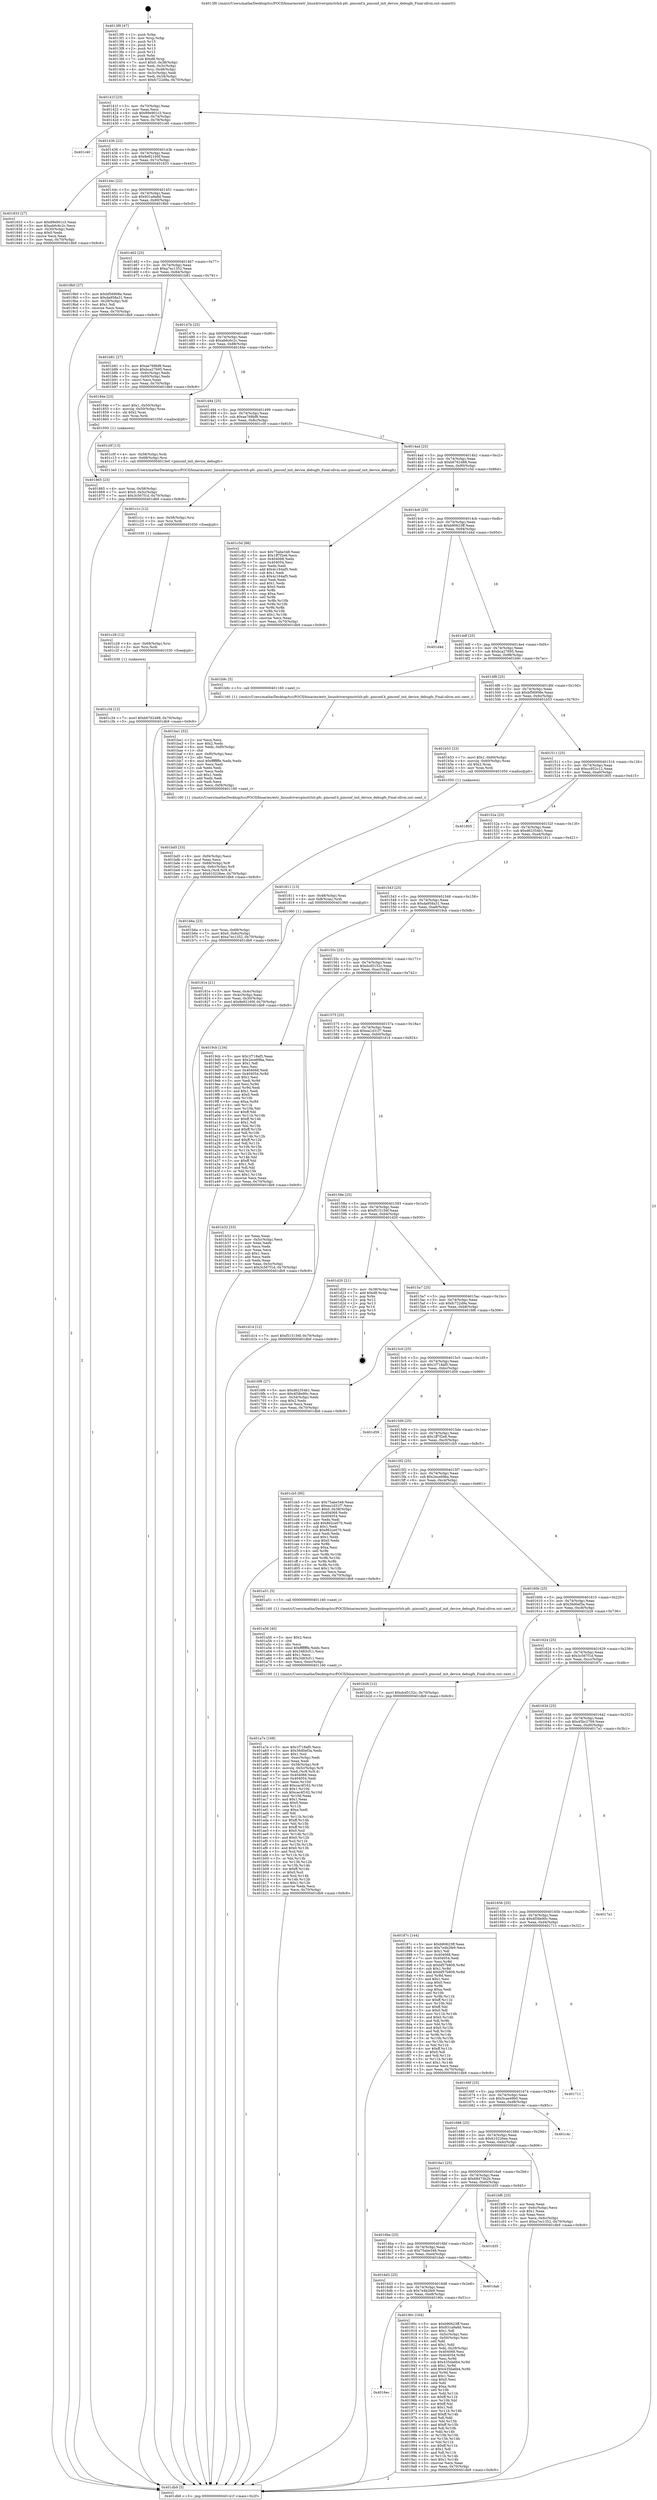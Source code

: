 digraph "0x4013f0" {
  label = "0x4013f0 (/mnt/c/Users/mathe/Desktop/tcc/POCII/binaries/extr_linuxdriverspinctrlsh-pfc..pinconf.h_pinconf_init_device_debugfs_Final-ollvm.out::main(0))"
  labelloc = "t"
  node[shape=record]

  Entry [label="",width=0.3,height=0.3,shape=circle,fillcolor=black,style=filled]
  "0x40141f" [label="{
     0x40141f [23]\l
     | [instrs]\l
     &nbsp;&nbsp;0x40141f \<+3\>: mov -0x70(%rbp),%eax\l
     &nbsp;&nbsp;0x401422 \<+2\>: mov %eax,%ecx\l
     &nbsp;&nbsp;0x401424 \<+6\>: sub $0x89e901c3,%ecx\l
     &nbsp;&nbsp;0x40142a \<+3\>: mov %eax,-0x74(%rbp)\l
     &nbsp;&nbsp;0x40142d \<+3\>: mov %ecx,-0x78(%rbp)\l
     &nbsp;&nbsp;0x401430 \<+6\>: je 0000000000401c40 \<main+0x850\>\l
  }"]
  "0x401c40" [label="{
     0x401c40\l
  }", style=dashed]
  "0x401436" [label="{
     0x401436 [22]\l
     | [instrs]\l
     &nbsp;&nbsp;0x401436 \<+5\>: jmp 000000000040143b \<main+0x4b\>\l
     &nbsp;&nbsp;0x40143b \<+3\>: mov -0x74(%rbp),%eax\l
     &nbsp;&nbsp;0x40143e \<+5\>: sub $0x8e92160f,%eax\l
     &nbsp;&nbsp;0x401443 \<+3\>: mov %eax,-0x7c(%rbp)\l
     &nbsp;&nbsp;0x401446 \<+6\>: je 0000000000401833 \<main+0x443\>\l
  }"]
  Exit [label="",width=0.3,height=0.3,shape=circle,fillcolor=black,style=filled,peripheries=2]
  "0x401833" [label="{
     0x401833 [27]\l
     | [instrs]\l
     &nbsp;&nbsp;0x401833 \<+5\>: mov $0x89e901c3,%eax\l
     &nbsp;&nbsp;0x401838 \<+5\>: mov $0xab6c6c2c,%ecx\l
     &nbsp;&nbsp;0x40183d \<+3\>: mov -0x30(%rbp),%edx\l
     &nbsp;&nbsp;0x401840 \<+3\>: cmp $0x0,%edx\l
     &nbsp;&nbsp;0x401843 \<+3\>: cmove %ecx,%eax\l
     &nbsp;&nbsp;0x401846 \<+3\>: mov %eax,-0x70(%rbp)\l
     &nbsp;&nbsp;0x401849 \<+5\>: jmp 0000000000401db9 \<main+0x9c9\>\l
  }"]
  "0x40144c" [label="{
     0x40144c [22]\l
     | [instrs]\l
     &nbsp;&nbsp;0x40144c \<+5\>: jmp 0000000000401451 \<main+0x61\>\l
     &nbsp;&nbsp;0x401451 \<+3\>: mov -0x74(%rbp),%eax\l
     &nbsp;&nbsp;0x401454 \<+5\>: sub $0x931a9a8d,%eax\l
     &nbsp;&nbsp;0x401459 \<+3\>: mov %eax,-0x80(%rbp)\l
     &nbsp;&nbsp;0x40145c \<+6\>: je 00000000004019b0 \<main+0x5c0\>\l
  }"]
  "0x401c34" [label="{
     0x401c34 [12]\l
     | [instrs]\l
     &nbsp;&nbsp;0x401c34 \<+7\>: movl $0xb6762488,-0x70(%rbp)\l
     &nbsp;&nbsp;0x401c3b \<+5\>: jmp 0000000000401db9 \<main+0x9c9\>\l
  }"]
  "0x4019b0" [label="{
     0x4019b0 [27]\l
     | [instrs]\l
     &nbsp;&nbsp;0x4019b0 \<+5\>: mov $0xbf56908e,%eax\l
     &nbsp;&nbsp;0x4019b5 \<+5\>: mov $0xda958a31,%ecx\l
     &nbsp;&nbsp;0x4019ba \<+3\>: mov -0x29(%rbp),%dl\l
     &nbsp;&nbsp;0x4019bd \<+3\>: test $0x1,%dl\l
     &nbsp;&nbsp;0x4019c0 \<+3\>: cmovne %ecx,%eax\l
     &nbsp;&nbsp;0x4019c3 \<+3\>: mov %eax,-0x70(%rbp)\l
     &nbsp;&nbsp;0x4019c6 \<+5\>: jmp 0000000000401db9 \<main+0x9c9\>\l
  }"]
  "0x401462" [label="{
     0x401462 [25]\l
     | [instrs]\l
     &nbsp;&nbsp;0x401462 \<+5\>: jmp 0000000000401467 \<main+0x77\>\l
     &nbsp;&nbsp;0x401467 \<+3\>: mov -0x74(%rbp),%eax\l
     &nbsp;&nbsp;0x40146a \<+5\>: sub $0xa7ec1352,%eax\l
     &nbsp;&nbsp;0x40146f \<+6\>: mov %eax,-0x84(%rbp)\l
     &nbsp;&nbsp;0x401475 \<+6\>: je 0000000000401b81 \<main+0x791\>\l
  }"]
  "0x401c28" [label="{
     0x401c28 [12]\l
     | [instrs]\l
     &nbsp;&nbsp;0x401c28 \<+4\>: mov -0x68(%rbp),%rsi\l
     &nbsp;&nbsp;0x401c2c \<+3\>: mov %rsi,%rdi\l
     &nbsp;&nbsp;0x401c2f \<+5\>: call 0000000000401030 \<free@plt\>\l
     | [calls]\l
     &nbsp;&nbsp;0x401030 \{1\} (unknown)\l
  }"]
  "0x401b81" [label="{
     0x401b81 [27]\l
     | [instrs]\l
     &nbsp;&nbsp;0x401b81 \<+5\>: mov $0xae768bf8,%eax\l
     &nbsp;&nbsp;0x401b86 \<+5\>: mov $0xbca27695,%ecx\l
     &nbsp;&nbsp;0x401b8b \<+3\>: mov -0x6c(%rbp),%edx\l
     &nbsp;&nbsp;0x401b8e \<+3\>: cmp -0x60(%rbp),%edx\l
     &nbsp;&nbsp;0x401b91 \<+3\>: cmovl %ecx,%eax\l
     &nbsp;&nbsp;0x401b94 \<+3\>: mov %eax,-0x70(%rbp)\l
     &nbsp;&nbsp;0x401b97 \<+5\>: jmp 0000000000401db9 \<main+0x9c9\>\l
  }"]
  "0x40147b" [label="{
     0x40147b [25]\l
     | [instrs]\l
     &nbsp;&nbsp;0x40147b \<+5\>: jmp 0000000000401480 \<main+0x90\>\l
     &nbsp;&nbsp;0x401480 \<+3\>: mov -0x74(%rbp),%eax\l
     &nbsp;&nbsp;0x401483 \<+5\>: sub $0xab6c6c2c,%eax\l
     &nbsp;&nbsp;0x401488 \<+6\>: mov %eax,-0x88(%rbp)\l
     &nbsp;&nbsp;0x40148e \<+6\>: je 000000000040184e \<main+0x45e\>\l
  }"]
  "0x401c1c" [label="{
     0x401c1c [12]\l
     | [instrs]\l
     &nbsp;&nbsp;0x401c1c \<+4\>: mov -0x58(%rbp),%rsi\l
     &nbsp;&nbsp;0x401c20 \<+3\>: mov %rsi,%rdi\l
     &nbsp;&nbsp;0x401c23 \<+5\>: call 0000000000401030 \<free@plt\>\l
     | [calls]\l
     &nbsp;&nbsp;0x401030 \{1\} (unknown)\l
  }"]
  "0x40184e" [label="{
     0x40184e [23]\l
     | [instrs]\l
     &nbsp;&nbsp;0x40184e \<+7\>: movl $0x1,-0x50(%rbp)\l
     &nbsp;&nbsp;0x401855 \<+4\>: movslq -0x50(%rbp),%rax\l
     &nbsp;&nbsp;0x401859 \<+4\>: shl $0x2,%rax\l
     &nbsp;&nbsp;0x40185d \<+3\>: mov %rax,%rdi\l
     &nbsp;&nbsp;0x401860 \<+5\>: call 0000000000401050 \<malloc@plt\>\l
     | [calls]\l
     &nbsp;&nbsp;0x401050 \{1\} (unknown)\l
  }"]
  "0x401494" [label="{
     0x401494 [25]\l
     | [instrs]\l
     &nbsp;&nbsp;0x401494 \<+5\>: jmp 0000000000401499 \<main+0xa9\>\l
     &nbsp;&nbsp;0x401499 \<+3\>: mov -0x74(%rbp),%eax\l
     &nbsp;&nbsp;0x40149c \<+5\>: sub $0xae768bf8,%eax\l
     &nbsp;&nbsp;0x4014a1 \<+6\>: mov %eax,-0x8c(%rbp)\l
     &nbsp;&nbsp;0x4014a7 \<+6\>: je 0000000000401c0f \<main+0x81f\>\l
  }"]
  "0x401bd5" [label="{
     0x401bd5 [33]\l
     | [instrs]\l
     &nbsp;&nbsp;0x401bd5 \<+6\>: mov -0xf4(%rbp),%ecx\l
     &nbsp;&nbsp;0x401bdb \<+3\>: imul %eax,%ecx\l
     &nbsp;&nbsp;0x401bde \<+4\>: mov -0x68(%rbp),%r8\l
     &nbsp;&nbsp;0x401be2 \<+4\>: movslq -0x6c(%rbp),%r9\l
     &nbsp;&nbsp;0x401be6 \<+4\>: mov %ecx,(%r8,%r9,4)\l
     &nbsp;&nbsp;0x401bea \<+7\>: movl $0x610226ee,-0x70(%rbp)\l
     &nbsp;&nbsp;0x401bf1 \<+5\>: jmp 0000000000401db9 \<main+0x9c9\>\l
  }"]
  "0x401c0f" [label="{
     0x401c0f [13]\l
     | [instrs]\l
     &nbsp;&nbsp;0x401c0f \<+4\>: mov -0x58(%rbp),%rdi\l
     &nbsp;&nbsp;0x401c13 \<+4\>: mov -0x68(%rbp),%rsi\l
     &nbsp;&nbsp;0x401c17 \<+5\>: call 00000000004013e0 \<pinconf_init_device_debugfs\>\l
     | [calls]\l
     &nbsp;&nbsp;0x4013e0 \{1\} (/mnt/c/Users/mathe/Desktop/tcc/POCII/binaries/extr_linuxdriverspinctrlsh-pfc..pinconf.h_pinconf_init_device_debugfs_Final-ollvm.out::pinconf_init_device_debugfs)\l
  }"]
  "0x4014ad" [label="{
     0x4014ad [25]\l
     | [instrs]\l
     &nbsp;&nbsp;0x4014ad \<+5\>: jmp 00000000004014b2 \<main+0xc2\>\l
     &nbsp;&nbsp;0x4014b2 \<+3\>: mov -0x74(%rbp),%eax\l
     &nbsp;&nbsp;0x4014b5 \<+5\>: sub $0xb6762488,%eax\l
     &nbsp;&nbsp;0x4014ba \<+6\>: mov %eax,-0x90(%rbp)\l
     &nbsp;&nbsp;0x4014c0 \<+6\>: je 0000000000401c5d \<main+0x86d\>\l
  }"]
  "0x401ba1" [label="{
     0x401ba1 [52]\l
     | [instrs]\l
     &nbsp;&nbsp;0x401ba1 \<+2\>: xor %ecx,%ecx\l
     &nbsp;&nbsp;0x401ba3 \<+5\>: mov $0x2,%edx\l
     &nbsp;&nbsp;0x401ba8 \<+6\>: mov %edx,-0xf0(%rbp)\l
     &nbsp;&nbsp;0x401bae \<+1\>: cltd\l
     &nbsp;&nbsp;0x401baf \<+6\>: mov -0xf0(%rbp),%esi\l
     &nbsp;&nbsp;0x401bb5 \<+2\>: idiv %esi\l
     &nbsp;&nbsp;0x401bb7 \<+6\>: imul $0xfffffffe,%edx,%edx\l
     &nbsp;&nbsp;0x401bbd \<+2\>: mov %ecx,%edi\l
     &nbsp;&nbsp;0x401bbf \<+2\>: sub %edx,%edi\l
     &nbsp;&nbsp;0x401bc1 \<+2\>: mov %ecx,%edx\l
     &nbsp;&nbsp;0x401bc3 \<+3\>: sub $0x1,%edx\l
     &nbsp;&nbsp;0x401bc6 \<+2\>: add %edx,%edi\l
     &nbsp;&nbsp;0x401bc8 \<+2\>: sub %edi,%ecx\l
     &nbsp;&nbsp;0x401bca \<+6\>: mov %ecx,-0xf4(%rbp)\l
     &nbsp;&nbsp;0x401bd0 \<+5\>: call 0000000000401160 \<next_i\>\l
     | [calls]\l
     &nbsp;&nbsp;0x401160 \{1\} (/mnt/c/Users/mathe/Desktop/tcc/POCII/binaries/extr_linuxdriverspinctrlsh-pfc..pinconf.h_pinconf_init_device_debugfs_Final-ollvm.out::next_i)\l
  }"]
  "0x401c5d" [label="{
     0x401c5d [88]\l
     | [instrs]\l
     &nbsp;&nbsp;0x401c5d \<+5\>: mov $0x75abe348,%eax\l
     &nbsp;&nbsp;0x401c62 \<+5\>: mov $0x1ff7f2e6,%ecx\l
     &nbsp;&nbsp;0x401c67 \<+7\>: mov 0x404068,%edx\l
     &nbsp;&nbsp;0x401c6e \<+7\>: mov 0x404054,%esi\l
     &nbsp;&nbsp;0x401c75 \<+2\>: mov %edx,%edi\l
     &nbsp;&nbsp;0x401c77 \<+6\>: add $0x4c164af5,%edi\l
     &nbsp;&nbsp;0x401c7d \<+3\>: sub $0x1,%edi\l
     &nbsp;&nbsp;0x401c80 \<+6\>: sub $0x4c164af5,%edi\l
     &nbsp;&nbsp;0x401c86 \<+3\>: imul %edi,%edx\l
     &nbsp;&nbsp;0x401c89 \<+3\>: and $0x1,%edx\l
     &nbsp;&nbsp;0x401c8c \<+3\>: cmp $0x0,%edx\l
     &nbsp;&nbsp;0x401c8f \<+4\>: sete %r8b\l
     &nbsp;&nbsp;0x401c93 \<+3\>: cmp $0xa,%esi\l
     &nbsp;&nbsp;0x401c96 \<+4\>: setl %r9b\l
     &nbsp;&nbsp;0x401c9a \<+3\>: mov %r8b,%r10b\l
     &nbsp;&nbsp;0x401c9d \<+3\>: and %r9b,%r10b\l
     &nbsp;&nbsp;0x401ca0 \<+3\>: xor %r9b,%r8b\l
     &nbsp;&nbsp;0x401ca3 \<+3\>: or %r8b,%r10b\l
     &nbsp;&nbsp;0x401ca6 \<+4\>: test $0x1,%r10b\l
     &nbsp;&nbsp;0x401caa \<+3\>: cmovne %ecx,%eax\l
     &nbsp;&nbsp;0x401cad \<+3\>: mov %eax,-0x70(%rbp)\l
     &nbsp;&nbsp;0x401cb0 \<+5\>: jmp 0000000000401db9 \<main+0x9c9\>\l
  }"]
  "0x4014c6" [label="{
     0x4014c6 [25]\l
     | [instrs]\l
     &nbsp;&nbsp;0x4014c6 \<+5\>: jmp 00000000004014cb \<main+0xdb\>\l
     &nbsp;&nbsp;0x4014cb \<+3\>: mov -0x74(%rbp),%eax\l
     &nbsp;&nbsp;0x4014ce \<+5\>: sub $0xb90623ff,%eax\l
     &nbsp;&nbsp;0x4014d3 \<+6\>: mov %eax,-0x94(%rbp)\l
     &nbsp;&nbsp;0x4014d9 \<+6\>: je 0000000000401d4d \<main+0x95d\>\l
  }"]
  "0x401b6a" [label="{
     0x401b6a [23]\l
     | [instrs]\l
     &nbsp;&nbsp;0x401b6a \<+4\>: mov %rax,-0x68(%rbp)\l
     &nbsp;&nbsp;0x401b6e \<+7\>: movl $0x0,-0x6c(%rbp)\l
     &nbsp;&nbsp;0x401b75 \<+7\>: movl $0xa7ec1352,-0x70(%rbp)\l
     &nbsp;&nbsp;0x401b7c \<+5\>: jmp 0000000000401db9 \<main+0x9c9\>\l
  }"]
  "0x401d4d" [label="{
     0x401d4d\l
  }", style=dashed]
  "0x4014df" [label="{
     0x4014df [25]\l
     | [instrs]\l
     &nbsp;&nbsp;0x4014df \<+5\>: jmp 00000000004014e4 \<main+0xf4\>\l
     &nbsp;&nbsp;0x4014e4 \<+3\>: mov -0x74(%rbp),%eax\l
     &nbsp;&nbsp;0x4014e7 \<+5\>: sub $0xbca27695,%eax\l
     &nbsp;&nbsp;0x4014ec \<+6\>: mov %eax,-0x98(%rbp)\l
     &nbsp;&nbsp;0x4014f2 \<+6\>: je 0000000000401b9c \<main+0x7ac\>\l
  }"]
  "0x401a7e" [label="{
     0x401a7e [168]\l
     | [instrs]\l
     &nbsp;&nbsp;0x401a7e \<+5\>: mov $0x1f718af5,%ecx\l
     &nbsp;&nbsp;0x401a83 \<+5\>: mov $0x36d0ef3a,%edx\l
     &nbsp;&nbsp;0x401a88 \<+3\>: mov $0x1,%sil\l
     &nbsp;&nbsp;0x401a8b \<+6\>: mov -0xec(%rbp),%edi\l
     &nbsp;&nbsp;0x401a91 \<+3\>: imul %eax,%edi\l
     &nbsp;&nbsp;0x401a94 \<+4\>: mov -0x58(%rbp),%r8\l
     &nbsp;&nbsp;0x401a98 \<+4\>: movslq -0x5c(%rbp),%r9\l
     &nbsp;&nbsp;0x401a9c \<+4\>: mov %edi,(%r8,%r9,4)\l
     &nbsp;&nbsp;0x401aa0 \<+7\>: mov 0x404068,%eax\l
     &nbsp;&nbsp;0x401aa7 \<+7\>: mov 0x404054,%edi\l
     &nbsp;&nbsp;0x401aae \<+3\>: mov %eax,%r10d\l
     &nbsp;&nbsp;0x401ab1 \<+7\>: add $0xcac4f162,%r10d\l
     &nbsp;&nbsp;0x401ab8 \<+4\>: sub $0x1,%r10d\l
     &nbsp;&nbsp;0x401abc \<+7\>: sub $0xcac4f162,%r10d\l
     &nbsp;&nbsp;0x401ac3 \<+4\>: imul %r10d,%eax\l
     &nbsp;&nbsp;0x401ac7 \<+3\>: and $0x1,%eax\l
     &nbsp;&nbsp;0x401aca \<+3\>: cmp $0x0,%eax\l
     &nbsp;&nbsp;0x401acd \<+4\>: sete %r11b\l
     &nbsp;&nbsp;0x401ad1 \<+3\>: cmp $0xa,%edi\l
     &nbsp;&nbsp;0x401ad4 \<+3\>: setl %bl\l
     &nbsp;&nbsp;0x401ad7 \<+3\>: mov %r11b,%r14b\l
     &nbsp;&nbsp;0x401ada \<+4\>: xor $0xff,%r14b\l
     &nbsp;&nbsp;0x401ade \<+3\>: mov %bl,%r15b\l
     &nbsp;&nbsp;0x401ae1 \<+4\>: xor $0xff,%r15b\l
     &nbsp;&nbsp;0x401ae5 \<+4\>: xor $0x0,%sil\l
     &nbsp;&nbsp;0x401ae9 \<+3\>: mov %r14b,%r12b\l
     &nbsp;&nbsp;0x401aec \<+4\>: and $0x0,%r12b\l
     &nbsp;&nbsp;0x401af0 \<+3\>: and %sil,%r11b\l
     &nbsp;&nbsp;0x401af3 \<+3\>: mov %r15b,%r13b\l
     &nbsp;&nbsp;0x401af6 \<+4\>: and $0x0,%r13b\l
     &nbsp;&nbsp;0x401afa \<+3\>: and %sil,%bl\l
     &nbsp;&nbsp;0x401afd \<+3\>: or %r11b,%r12b\l
     &nbsp;&nbsp;0x401b00 \<+3\>: or %bl,%r13b\l
     &nbsp;&nbsp;0x401b03 \<+3\>: xor %r13b,%r12b\l
     &nbsp;&nbsp;0x401b06 \<+3\>: or %r15b,%r14b\l
     &nbsp;&nbsp;0x401b09 \<+4\>: xor $0xff,%r14b\l
     &nbsp;&nbsp;0x401b0d \<+4\>: or $0x0,%sil\l
     &nbsp;&nbsp;0x401b11 \<+3\>: and %sil,%r14b\l
     &nbsp;&nbsp;0x401b14 \<+3\>: or %r14b,%r12b\l
     &nbsp;&nbsp;0x401b17 \<+4\>: test $0x1,%r12b\l
     &nbsp;&nbsp;0x401b1b \<+3\>: cmovne %edx,%ecx\l
     &nbsp;&nbsp;0x401b1e \<+3\>: mov %ecx,-0x70(%rbp)\l
     &nbsp;&nbsp;0x401b21 \<+5\>: jmp 0000000000401db9 \<main+0x9c9\>\l
  }"]
  "0x401b9c" [label="{
     0x401b9c [5]\l
     | [instrs]\l
     &nbsp;&nbsp;0x401b9c \<+5\>: call 0000000000401160 \<next_i\>\l
     | [calls]\l
     &nbsp;&nbsp;0x401160 \{1\} (/mnt/c/Users/mathe/Desktop/tcc/POCII/binaries/extr_linuxdriverspinctrlsh-pfc..pinconf.h_pinconf_init_device_debugfs_Final-ollvm.out::next_i)\l
  }"]
  "0x4014f8" [label="{
     0x4014f8 [25]\l
     | [instrs]\l
     &nbsp;&nbsp;0x4014f8 \<+5\>: jmp 00000000004014fd \<main+0x10d\>\l
     &nbsp;&nbsp;0x4014fd \<+3\>: mov -0x74(%rbp),%eax\l
     &nbsp;&nbsp;0x401500 \<+5\>: sub $0xbf56908e,%eax\l
     &nbsp;&nbsp;0x401505 \<+6\>: mov %eax,-0x9c(%rbp)\l
     &nbsp;&nbsp;0x40150b \<+6\>: je 0000000000401b53 \<main+0x763\>\l
  }"]
  "0x401a56" [label="{
     0x401a56 [40]\l
     | [instrs]\l
     &nbsp;&nbsp;0x401a56 \<+5\>: mov $0x2,%ecx\l
     &nbsp;&nbsp;0x401a5b \<+1\>: cltd\l
     &nbsp;&nbsp;0x401a5c \<+2\>: idiv %ecx\l
     &nbsp;&nbsp;0x401a5e \<+6\>: imul $0xfffffffe,%edx,%ecx\l
     &nbsp;&nbsp;0x401a64 \<+6\>: sub $0x3483cf11,%ecx\l
     &nbsp;&nbsp;0x401a6a \<+3\>: add $0x1,%ecx\l
     &nbsp;&nbsp;0x401a6d \<+6\>: add $0x3483cf11,%ecx\l
     &nbsp;&nbsp;0x401a73 \<+6\>: mov %ecx,-0xec(%rbp)\l
     &nbsp;&nbsp;0x401a79 \<+5\>: call 0000000000401160 \<next_i\>\l
     | [calls]\l
     &nbsp;&nbsp;0x401160 \{1\} (/mnt/c/Users/mathe/Desktop/tcc/POCII/binaries/extr_linuxdriverspinctrlsh-pfc..pinconf.h_pinconf_init_device_debugfs_Final-ollvm.out::next_i)\l
  }"]
  "0x401b53" [label="{
     0x401b53 [23]\l
     | [instrs]\l
     &nbsp;&nbsp;0x401b53 \<+7\>: movl $0x1,-0x60(%rbp)\l
     &nbsp;&nbsp;0x401b5a \<+4\>: movslq -0x60(%rbp),%rax\l
     &nbsp;&nbsp;0x401b5e \<+4\>: shl $0x2,%rax\l
     &nbsp;&nbsp;0x401b62 \<+3\>: mov %rax,%rdi\l
     &nbsp;&nbsp;0x401b65 \<+5\>: call 0000000000401050 \<malloc@plt\>\l
     | [calls]\l
     &nbsp;&nbsp;0x401050 \{1\} (unknown)\l
  }"]
  "0x401511" [label="{
     0x401511 [25]\l
     | [instrs]\l
     &nbsp;&nbsp;0x401511 \<+5\>: jmp 0000000000401516 \<main+0x126\>\l
     &nbsp;&nbsp;0x401516 \<+3\>: mov -0x74(%rbp),%eax\l
     &nbsp;&nbsp;0x401519 \<+5\>: sub $0xcc952c12,%eax\l
     &nbsp;&nbsp;0x40151e \<+6\>: mov %eax,-0xa0(%rbp)\l
     &nbsp;&nbsp;0x401524 \<+6\>: je 0000000000401805 \<main+0x415\>\l
  }"]
  "0x4016ec" [label="{
     0x4016ec\l
  }", style=dashed]
  "0x401805" [label="{
     0x401805\l
  }", style=dashed]
  "0x40152a" [label="{
     0x40152a [25]\l
     | [instrs]\l
     &nbsp;&nbsp;0x40152a \<+5\>: jmp 000000000040152f \<main+0x13f\>\l
     &nbsp;&nbsp;0x40152f \<+3\>: mov -0x74(%rbp),%eax\l
     &nbsp;&nbsp;0x401532 \<+5\>: sub $0xd62354b1,%eax\l
     &nbsp;&nbsp;0x401537 \<+6\>: mov %eax,-0xa4(%rbp)\l
     &nbsp;&nbsp;0x40153d \<+6\>: je 0000000000401811 \<main+0x421\>\l
  }"]
  "0x40190c" [label="{
     0x40190c [164]\l
     | [instrs]\l
     &nbsp;&nbsp;0x40190c \<+5\>: mov $0xb90623ff,%eax\l
     &nbsp;&nbsp;0x401911 \<+5\>: mov $0x931a9a8d,%ecx\l
     &nbsp;&nbsp;0x401916 \<+2\>: mov $0x1,%dl\l
     &nbsp;&nbsp;0x401918 \<+3\>: mov -0x5c(%rbp),%esi\l
     &nbsp;&nbsp;0x40191b \<+3\>: cmp -0x50(%rbp),%esi\l
     &nbsp;&nbsp;0x40191e \<+4\>: setl %dil\l
     &nbsp;&nbsp;0x401922 \<+4\>: and $0x1,%dil\l
     &nbsp;&nbsp;0x401926 \<+4\>: mov %dil,-0x29(%rbp)\l
     &nbsp;&nbsp;0x40192a \<+7\>: mov 0x404068,%esi\l
     &nbsp;&nbsp;0x401931 \<+8\>: mov 0x404054,%r8d\l
     &nbsp;&nbsp;0x401939 \<+3\>: mov %esi,%r9d\l
     &nbsp;&nbsp;0x40193c \<+7\>: sub $0x435da6b4,%r9d\l
     &nbsp;&nbsp;0x401943 \<+4\>: sub $0x1,%r9d\l
     &nbsp;&nbsp;0x401947 \<+7\>: add $0x435da6b4,%r9d\l
     &nbsp;&nbsp;0x40194e \<+4\>: imul %r9d,%esi\l
     &nbsp;&nbsp;0x401952 \<+3\>: and $0x1,%esi\l
     &nbsp;&nbsp;0x401955 \<+3\>: cmp $0x0,%esi\l
     &nbsp;&nbsp;0x401958 \<+4\>: sete %dil\l
     &nbsp;&nbsp;0x40195c \<+4\>: cmp $0xa,%r8d\l
     &nbsp;&nbsp;0x401960 \<+4\>: setl %r10b\l
     &nbsp;&nbsp;0x401964 \<+3\>: mov %dil,%r11b\l
     &nbsp;&nbsp;0x401967 \<+4\>: xor $0xff,%r11b\l
     &nbsp;&nbsp;0x40196b \<+3\>: mov %r10b,%bl\l
     &nbsp;&nbsp;0x40196e \<+3\>: xor $0xff,%bl\l
     &nbsp;&nbsp;0x401971 \<+3\>: xor $0x1,%dl\l
     &nbsp;&nbsp;0x401974 \<+3\>: mov %r11b,%r14b\l
     &nbsp;&nbsp;0x401977 \<+4\>: and $0xff,%r14b\l
     &nbsp;&nbsp;0x40197b \<+3\>: and %dl,%dil\l
     &nbsp;&nbsp;0x40197e \<+3\>: mov %bl,%r15b\l
     &nbsp;&nbsp;0x401981 \<+4\>: and $0xff,%r15b\l
     &nbsp;&nbsp;0x401985 \<+3\>: and %dl,%r10b\l
     &nbsp;&nbsp;0x401988 \<+3\>: or %dil,%r14b\l
     &nbsp;&nbsp;0x40198b \<+3\>: or %r10b,%r15b\l
     &nbsp;&nbsp;0x40198e \<+3\>: xor %r15b,%r14b\l
     &nbsp;&nbsp;0x401991 \<+3\>: or %bl,%r11b\l
     &nbsp;&nbsp;0x401994 \<+4\>: xor $0xff,%r11b\l
     &nbsp;&nbsp;0x401998 \<+3\>: or $0x1,%dl\l
     &nbsp;&nbsp;0x40199b \<+3\>: and %dl,%r11b\l
     &nbsp;&nbsp;0x40199e \<+3\>: or %r11b,%r14b\l
     &nbsp;&nbsp;0x4019a1 \<+4\>: test $0x1,%r14b\l
     &nbsp;&nbsp;0x4019a5 \<+3\>: cmovne %ecx,%eax\l
     &nbsp;&nbsp;0x4019a8 \<+3\>: mov %eax,-0x70(%rbp)\l
     &nbsp;&nbsp;0x4019ab \<+5\>: jmp 0000000000401db9 \<main+0x9c9\>\l
  }"]
  "0x401811" [label="{
     0x401811 [13]\l
     | [instrs]\l
     &nbsp;&nbsp;0x401811 \<+4\>: mov -0x48(%rbp),%rax\l
     &nbsp;&nbsp;0x401815 \<+4\>: mov 0x8(%rax),%rdi\l
     &nbsp;&nbsp;0x401819 \<+5\>: call 0000000000401060 \<atoi@plt\>\l
     | [calls]\l
     &nbsp;&nbsp;0x401060 \{1\} (unknown)\l
  }"]
  "0x401543" [label="{
     0x401543 [25]\l
     | [instrs]\l
     &nbsp;&nbsp;0x401543 \<+5\>: jmp 0000000000401548 \<main+0x158\>\l
     &nbsp;&nbsp;0x401548 \<+3\>: mov -0x74(%rbp),%eax\l
     &nbsp;&nbsp;0x40154b \<+5\>: sub $0xda958a31,%eax\l
     &nbsp;&nbsp;0x401550 \<+6\>: mov %eax,-0xa8(%rbp)\l
     &nbsp;&nbsp;0x401556 \<+6\>: je 00000000004019cb \<main+0x5db\>\l
  }"]
  "0x4016d3" [label="{
     0x4016d3 [25]\l
     | [instrs]\l
     &nbsp;&nbsp;0x4016d3 \<+5\>: jmp 00000000004016d8 \<main+0x2e8\>\l
     &nbsp;&nbsp;0x4016d8 \<+3\>: mov -0x74(%rbp),%eax\l
     &nbsp;&nbsp;0x4016db \<+5\>: sub $0x7e4b2fe9,%eax\l
     &nbsp;&nbsp;0x4016e0 \<+6\>: mov %eax,-0xe8(%rbp)\l
     &nbsp;&nbsp;0x4016e6 \<+6\>: je 000000000040190c \<main+0x51c\>\l
  }"]
  "0x4019cb" [label="{
     0x4019cb [134]\l
     | [instrs]\l
     &nbsp;&nbsp;0x4019cb \<+5\>: mov $0x1f718af5,%eax\l
     &nbsp;&nbsp;0x4019d0 \<+5\>: mov $0x2ece69ba,%ecx\l
     &nbsp;&nbsp;0x4019d5 \<+2\>: mov $0x1,%dl\l
     &nbsp;&nbsp;0x4019d7 \<+2\>: xor %esi,%esi\l
     &nbsp;&nbsp;0x4019d9 \<+7\>: mov 0x404068,%edi\l
     &nbsp;&nbsp;0x4019e0 \<+8\>: mov 0x404054,%r8d\l
     &nbsp;&nbsp;0x4019e8 \<+3\>: sub $0x1,%esi\l
     &nbsp;&nbsp;0x4019eb \<+3\>: mov %edi,%r9d\l
     &nbsp;&nbsp;0x4019ee \<+3\>: add %esi,%r9d\l
     &nbsp;&nbsp;0x4019f1 \<+4\>: imul %r9d,%edi\l
     &nbsp;&nbsp;0x4019f5 \<+3\>: and $0x1,%edi\l
     &nbsp;&nbsp;0x4019f8 \<+3\>: cmp $0x0,%edi\l
     &nbsp;&nbsp;0x4019fb \<+4\>: sete %r10b\l
     &nbsp;&nbsp;0x4019ff \<+4\>: cmp $0xa,%r8d\l
     &nbsp;&nbsp;0x401a03 \<+4\>: setl %r11b\l
     &nbsp;&nbsp;0x401a07 \<+3\>: mov %r10b,%bl\l
     &nbsp;&nbsp;0x401a0a \<+3\>: xor $0xff,%bl\l
     &nbsp;&nbsp;0x401a0d \<+3\>: mov %r11b,%r14b\l
     &nbsp;&nbsp;0x401a10 \<+4\>: xor $0xff,%r14b\l
     &nbsp;&nbsp;0x401a14 \<+3\>: xor $0x1,%dl\l
     &nbsp;&nbsp;0x401a17 \<+3\>: mov %bl,%r15b\l
     &nbsp;&nbsp;0x401a1a \<+4\>: and $0xff,%r15b\l
     &nbsp;&nbsp;0x401a1e \<+3\>: and %dl,%r10b\l
     &nbsp;&nbsp;0x401a21 \<+3\>: mov %r14b,%r12b\l
     &nbsp;&nbsp;0x401a24 \<+4\>: and $0xff,%r12b\l
     &nbsp;&nbsp;0x401a28 \<+3\>: and %dl,%r11b\l
     &nbsp;&nbsp;0x401a2b \<+3\>: or %r10b,%r15b\l
     &nbsp;&nbsp;0x401a2e \<+3\>: or %r11b,%r12b\l
     &nbsp;&nbsp;0x401a31 \<+3\>: xor %r12b,%r15b\l
     &nbsp;&nbsp;0x401a34 \<+3\>: or %r14b,%bl\l
     &nbsp;&nbsp;0x401a37 \<+3\>: xor $0xff,%bl\l
     &nbsp;&nbsp;0x401a3a \<+3\>: or $0x1,%dl\l
     &nbsp;&nbsp;0x401a3d \<+2\>: and %dl,%bl\l
     &nbsp;&nbsp;0x401a3f \<+3\>: or %bl,%r15b\l
     &nbsp;&nbsp;0x401a42 \<+4\>: test $0x1,%r15b\l
     &nbsp;&nbsp;0x401a46 \<+3\>: cmovne %ecx,%eax\l
     &nbsp;&nbsp;0x401a49 \<+3\>: mov %eax,-0x70(%rbp)\l
     &nbsp;&nbsp;0x401a4c \<+5\>: jmp 0000000000401db9 \<main+0x9c9\>\l
  }"]
  "0x40155c" [label="{
     0x40155c [25]\l
     | [instrs]\l
     &nbsp;&nbsp;0x40155c \<+5\>: jmp 0000000000401561 \<main+0x171\>\l
     &nbsp;&nbsp;0x401561 \<+3\>: mov -0x74(%rbp),%eax\l
     &nbsp;&nbsp;0x401564 \<+5\>: sub $0xdcd5152c,%eax\l
     &nbsp;&nbsp;0x401569 \<+6\>: mov %eax,-0xac(%rbp)\l
     &nbsp;&nbsp;0x40156f \<+6\>: je 0000000000401b32 \<main+0x742\>\l
  }"]
  "0x401dab" [label="{
     0x401dab\l
  }", style=dashed]
  "0x401b32" [label="{
     0x401b32 [33]\l
     | [instrs]\l
     &nbsp;&nbsp;0x401b32 \<+2\>: xor %eax,%eax\l
     &nbsp;&nbsp;0x401b34 \<+3\>: mov -0x5c(%rbp),%ecx\l
     &nbsp;&nbsp;0x401b37 \<+2\>: mov %eax,%edx\l
     &nbsp;&nbsp;0x401b39 \<+2\>: sub %ecx,%edx\l
     &nbsp;&nbsp;0x401b3b \<+2\>: mov %eax,%ecx\l
     &nbsp;&nbsp;0x401b3d \<+3\>: sub $0x1,%ecx\l
     &nbsp;&nbsp;0x401b40 \<+2\>: add %ecx,%edx\l
     &nbsp;&nbsp;0x401b42 \<+2\>: sub %edx,%eax\l
     &nbsp;&nbsp;0x401b44 \<+3\>: mov %eax,-0x5c(%rbp)\l
     &nbsp;&nbsp;0x401b47 \<+7\>: movl $0x3c567f1d,-0x70(%rbp)\l
     &nbsp;&nbsp;0x401b4e \<+5\>: jmp 0000000000401db9 \<main+0x9c9\>\l
  }"]
  "0x401575" [label="{
     0x401575 [25]\l
     | [instrs]\l
     &nbsp;&nbsp;0x401575 \<+5\>: jmp 000000000040157a \<main+0x18a\>\l
     &nbsp;&nbsp;0x40157a \<+3\>: mov -0x74(%rbp),%eax\l
     &nbsp;&nbsp;0x40157d \<+5\>: sub $0xea1d31f7,%eax\l
     &nbsp;&nbsp;0x401582 \<+6\>: mov %eax,-0xb0(%rbp)\l
     &nbsp;&nbsp;0x401588 \<+6\>: je 0000000000401d14 \<main+0x924\>\l
  }"]
  "0x4016ba" [label="{
     0x4016ba [25]\l
     | [instrs]\l
     &nbsp;&nbsp;0x4016ba \<+5\>: jmp 00000000004016bf \<main+0x2cf\>\l
     &nbsp;&nbsp;0x4016bf \<+3\>: mov -0x74(%rbp),%eax\l
     &nbsp;&nbsp;0x4016c2 \<+5\>: sub $0x75abe348,%eax\l
     &nbsp;&nbsp;0x4016c7 \<+6\>: mov %eax,-0xe4(%rbp)\l
     &nbsp;&nbsp;0x4016cd \<+6\>: je 0000000000401dab \<main+0x9bb\>\l
  }"]
  "0x401d14" [label="{
     0x401d14 [12]\l
     | [instrs]\l
     &nbsp;&nbsp;0x401d14 \<+7\>: movl $0xf515156f,-0x70(%rbp)\l
     &nbsp;&nbsp;0x401d1b \<+5\>: jmp 0000000000401db9 \<main+0x9c9\>\l
  }"]
  "0x40158e" [label="{
     0x40158e [25]\l
     | [instrs]\l
     &nbsp;&nbsp;0x40158e \<+5\>: jmp 0000000000401593 \<main+0x1a3\>\l
     &nbsp;&nbsp;0x401593 \<+3\>: mov -0x74(%rbp),%eax\l
     &nbsp;&nbsp;0x401596 \<+5\>: sub $0xf515156f,%eax\l
     &nbsp;&nbsp;0x40159b \<+6\>: mov %eax,-0xb4(%rbp)\l
     &nbsp;&nbsp;0x4015a1 \<+6\>: je 0000000000401d20 \<main+0x930\>\l
  }"]
  "0x401d35" [label="{
     0x401d35\l
  }", style=dashed]
  "0x401d20" [label="{
     0x401d20 [21]\l
     | [instrs]\l
     &nbsp;&nbsp;0x401d20 \<+3\>: mov -0x38(%rbp),%eax\l
     &nbsp;&nbsp;0x401d23 \<+7\>: add $0xd8,%rsp\l
     &nbsp;&nbsp;0x401d2a \<+1\>: pop %rbx\l
     &nbsp;&nbsp;0x401d2b \<+2\>: pop %r12\l
     &nbsp;&nbsp;0x401d2d \<+2\>: pop %r13\l
     &nbsp;&nbsp;0x401d2f \<+2\>: pop %r14\l
     &nbsp;&nbsp;0x401d31 \<+2\>: pop %r15\l
     &nbsp;&nbsp;0x401d33 \<+1\>: pop %rbp\l
     &nbsp;&nbsp;0x401d34 \<+1\>: ret\l
  }"]
  "0x4015a7" [label="{
     0x4015a7 [25]\l
     | [instrs]\l
     &nbsp;&nbsp;0x4015a7 \<+5\>: jmp 00000000004015ac \<main+0x1bc\>\l
     &nbsp;&nbsp;0x4015ac \<+3\>: mov -0x74(%rbp),%eax\l
     &nbsp;&nbsp;0x4015af \<+5\>: sub $0xfc722d9a,%eax\l
     &nbsp;&nbsp;0x4015b4 \<+6\>: mov %eax,-0xb8(%rbp)\l
     &nbsp;&nbsp;0x4015ba \<+6\>: je 00000000004016f6 \<main+0x306\>\l
  }"]
  "0x4016a1" [label="{
     0x4016a1 [25]\l
     | [instrs]\l
     &nbsp;&nbsp;0x4016a1 \<+5\>: jmp 00000000004016a6 \<main+0x2b6\>\l
     &nbsp;&nbsp;0x4016a6 \<+3\>: mov -0x74(%rbp),%eax\l
     &nbsp;&nbsp;0x4016a9 \<+5\>: sub $0x68473b2b,%eax\l
     &nbsp;&nbsp;0x4016ae \<+6\>: mov %eax,-0xe0(%rbp)\l
     &nbsp;&nbsp;0x4016b4 \<+6\>: je 0000000000401d35 \<main+0x945\>\l
  }"]
  "0x4016f6" [label="{
     0x4016f6 [27]\l
     | [instrs]\l
     &nbsp;&nbsp;0x4016f6 \<+5\>: mov $0xd62354b1,%eax\l
     &nbsp;&nbsp;0x4016fb \<+5\>: mov $0x4f38e90c,%ecx\l
     &nbsp;&nbsp;0x401700 \<+3\>: mov -0x34(%rbp),%edx\l
     &nbsp;&nbsp;0x401703 \<+3\>: cmp $0x2,%edx\l
     &nbsp;&nbsp;0x401706 \<+3\>: cmovne %ecx,%eax\l
     &nbsp;&nbsp;0x401709 \<+3\>: mov %eax,-0x70(%rbp)\l
     &nbsp;&nbsp;0x40170c \<+5\>: jmp 0000000000401db9 \<main+0x9c9\>\l
  }"]
  "0x4015c0" [label="{
     0x4015c0 [25]\l
     | [instrs]\l
     &nbsp;&nbsp;0x4015c0 \<+5\>: jmp 00000000004015c5 \<main+0x1d5\>\l
     &nbsp;&nbsp;0x4015c5 \<+3\>: mov -0x74(%rbp),%eax\l
     &nbsp;&nbsp;0x4015c8 \<+5\>: sub $0x1f718af5,%eax\l
     &nbsp;&nbsp;0x4015cd \<+6\>: mov %eax,-0xbc(%rbp)\l
     &nbsp;&nbsp;0x4015d3 \<+6\>: je 0000000000401d59 \<main+0x969\>\l
  }"]
  "0x401db9" [label="{
     0x401db9 [5]\l
     | [instrs]\l
     &nbsp;&nbsp;0x401db9 \<+5\>: jmp 000000000040141f \<main+0x2f\>\l
  }"]
  "0x4013f0" [label="{
     0x4013f0 [47]\l
     | [instrs]\l
     &nbsp;&nbsp;0x4013f0 \<+1\>: push %rbp\l
     &nbsp;&nbsp;0x4013f1 \<+3\>: mov %rsp,%rbp\l
     &nbsp;&nbsp;0x4013f4 \<+2\>: push %r15\l
     &nbsp;&nbsp;0x4013f6 \<+2\>: push %r14\l
     &nbsp;&nbsp;0x4013f8 \<+2\>: push %r13\l
     &nbsp;&nbsp;0x4013fa \<+2\>: push %r12\l
     &nbsp;&nbsp;0x4013fc \<+1\>: push %rbx\l
     &nbsp;&nbsp;0x4013fd \<+7\>: sub $0xd8,%rsp\l
     &nbsp;&nbsp;0x401404 \<+7\>: movl $0x0,-0x38(%rbp)\l
     &nbsp;&nbsp;0x40140b \<+3\>: mov %edi,-0x3c(%rbp)\l
     &nbsp;&nbsp;0x40140e \<+4\>: mov %rsi,-0x48(%rbp)\l
     &nbsp;&nbsp;0x401412 \<+3\>: mov -0x3c(%rbp),%edi\l
     &nbsp;&nbsp;0x401415 \<+3\>: mov %edi,-0x34(%rbp)\l
     &nbsp;&nbsp;0x401418 \<+7\>: movl $0xfc722d9a,-0x70(%rbp)\l
  }"]
  "0x40181e" [label="{
     0x40181e [21]\l
     | [instrs]\l
     &nbsp;&nbsp;0x40181e \<+3\>: mov %eax,-0x4c(%rbp)\l
     &nbsp;&nbsp;0x401821 \<+3\>: mov -0x4c(%rbp),%eax\l
     &nbsp;&nbsp;0x401824 \<+3\>: mov %eax,-0x30(%rbp)\l
     &nbsp;&nbsp;0x401827 \<+7\>: movl $0x8e92160f,-0x70(%rbp)\l
     &nbsp;&nbsp;0x40182e \<+5\>: jmp 0000000000401db9 \<main+0x9c9\>\l
  }"]
  "0x401865" [label="{
     0x401865 [23]\l
     | [instrs]\l
     &nbsp;&nbsp;0x401865 \<+4\>: mov %rax,-0x58(%rbp)\l
     &nbsp;&nbsp;0x401869 \<+7\>: movl $0x0,-0x5c(%rbp)\l
     &nbsp;&nbsp;0x401870 \<+7\>: movl $0x3c567f1d,-0x70(%rbp)\l
     &nbsp;&nbsp;0x401877 \<+5\>: jmp 0000000000401db9 \<main+0x9c9\>\l
  }"]
  "0x401bf6" [label="{
     0x401bf6 [25]\l
     | [instrs]\l
     &nbsp;&nbsp;0x401bf6 \<+2\>: xor %eax,%eax\l
     &nbsp;&nbsp;0x401bf8 \<+3\>: mov -0x6c(%rbp),%ecx\l
     &nbsp;&nbsp;0x401bfb \<+3\>: sub $0x1,%eax\l
     &nbsp;&nbsp;0x401bfe \<+2\>: sub %eax,%ecx\l
     &nbsp;&nbsp;0x401c00 \<+3\>: mov %ecx,-0x6c(%rbp)\l
     &nbsp;&nbsp;0x401c03 \<+7\>: movl $0xa7ec1352,-0x70(%rbp)\l
     &nbsp;&nbsp;0x401c0a \<+5\>: jmp 0000000000401db9 \<main+0x9c9\>\l
  }"]
  "0x401d59" [label="{
     0x401d59\l
  }", style=dashed]
  "0x4015d9" [label="{
     0x4015d9 [25]\l
     | [instrs]\l
     &nbsp;&nbsp;0x4015d9 \<+5\>: jmp 00000000004015de \<main+0x1ee\>\l
     &nbsp;&nbsp;0x4015de \<+3\>: mov -0x74(%rbp),%eax\l
     &nbsp;&nbsp;0x4015e1 \<+5\>: sub $0x1ff7f2e6,%eax\l
     &nbsp;&nbsp;0x4015e6 \<+6\>: mov %eax,-0xc0(%rbp)\l
     &nbsp;&nbsp;0x4015ec \<+6\>: je 0000000000401cb5 \<main+0x8c5\>\l
  }"]
  "0x401688" [label="{
     0x401688 [25]\l
     | [instrs]\l
     &nbsp;&nbsp;0x401688 \<+5\>: jmp 000000000040168d \<main+0x29d\>\l
     &nbsp;&nbsp;0x40168d \<+3\>: mov -0x74(%rbp),%eax\l
     &nbsp;&nbsp;0x401690 \<+5\>: sub $0x610226ee,%eax\l
     &nbsp;&nbsp;0x401695 \<+6\>: mov %eax,-0xdc(%rbp)\l
     &nbsp;&nbsp;0x40169b \<+6\>: je 0000000000401bf6 \<main+0x806\>\l
  }"]
  "0x401cb5" [label="{
     0x401cb5 [95]\l
     | [instrs]\l
     &nbsp;&nbsp;0x401cb5 \<+5\>: mov $0x75abe348,%eax\l
     &nbsp;&nbsp;0x401cba \<+5\>: mov $0xea1d31f7,%ecx\l
     &nbsp;&nbsp;0x401cbf \<+7\>: movl $0x0,-0x38(%rbp)\l
     &nbsp;&nbsp;0x401cc6 \<+7\>: mov 0x404068,%edx\l
     &nbsp;&nbsp;0x401ccd \<+7\>: mov 0x404054,%esi\l
     &nbsp;&nbsp;0x401cd4 \<+2\>: mov %edx,%edi\l
     &nbsp;&nbsp;0x401cd6 \<+6\>: add $0x862ce070,%edi\l
     &nbsp;&nbsp;0x401cdc \<+3\>: sub $0x1,%edi\l
     &nbsp;&nbsp;0x401cdf \<+6\>: sub $0x862ce070,%edi\l
     &nbsp;&nbsp;0x401ce5 \<+3\>: imul %edi,%edx\l
     &nbsp;&nbsp;0x401ce8 \<+3\>: and $0x1,%edx\l
     &nbsp;&nbsp;0x401ceb \<+3\>: cmp $0x0,%edx\l
     &nbsp;&nbsp;0x401cee \<+4\>: sete %r8b\l
     &nbsp;&nbsp;0x401cf2 \<+3\>: cmp $0xa,%esi\l
     &nbsp;&nbsp;0x401cf5 \<+4\>: setl %r9b\l
     &nbsp;&nbsp;0x401cf9 \<+3\>: mov %r8b,%r10b\l
     &nbsp;&nbsp;0x401cfc \<+3\>: and %r9b,%r10b\l
     &nbsp;&nbsp;0x401cff \<+3\>: xor %r9b,%r8b\l
     &nbsp;&nbsp;0x401d02 \<+3\>: or %r8b,%r10b\l
     &nbsp;&nbsp;0x401d05 \<+4\>: test $0x1,%r10b\l
     &nbsp;&nbsp;0x401d09 \<+3\>: cmovne %ecx,%eax\l
     &nbsp;&nbsp;0x401d0c \<+3\>: mov %eax,-0x70(%rbp)\l
     &nbsp;&nbsp;0x401d0f \<+5\>: jmp 0000000000401db9 \<main+0x9c9\>\l
  }"]
  "0x4015f2" [label="{
     0x4015f2 [25]\l
     | [instrs]\l
     &nbsp;&nbsp;0x4015f2 \<+5\>: jmp 00000000004015f7 \<main+0x207\>\l
     &nbsp;&nbsp;0x4015f7 \<+3\>: mov -0x74(%rbp),%eax\l
     &nbsp;&nbsp;0x4015fa \<+5\>: sub $0x2ece69ba,%eax\l
     &nbsp;&nbsp;0x4015ff \<+6\>: mov %eax,-0xc4(%rbp)\l
     &nbsp;&nbsp;0x401605 \<+6\>: je 0000000000401a51 \<main+0x661\>\l
  }"]
  "0x401c4c" [label="{
     0x401c4c\l
  }", style=dashed]
  "0x401a51" [label="{
     0x401a51 [5]\l
     | [instrs]\l
     &nbsp;&nbsp;0x401a51 \<+5\>: call 0000000000401160 \<next_i\>\l
     | [calls]\l
     &nbsp;&nbsp;0x401160 \{1\} (/mnt/c/Users/mathe/Desktop/tcc/POCII/binaries/extr_linuxdriverspinctrlsh-pfc..pinconf.h_pinconf_init_device_debugfs_Final-ollvm.out::next_i)\l
  }"]
  "0x40160b" [label="{
     0x40160b [25]\l
     | [instrs]\l
     &nbsp;&nbsp;0x40160b \<+5\>: jmp 0000000000401610 \<main+0x220\>\l
     &nbsp;&nbsp;0x401610 \<+3\>: mov -0x74(%rbp),%eax\l
     &nbsp;&nbsp;0x401613 \<+5\>: sub $0x36d0ef3a,%eax\l
     &nbsp;&nbsp;0x401618 \<+6\>: mov %eax,-0xc8(%rbp)\l
     &nbsp;&nbsp;0x40161e \<+6\>: je 0000000000401b26 \<main+0x736\>\l
  }"]
  "0x40166f" [label="{
     0x40166f [25]\l
     | [instrs]\l
     &nbsp;&nbsp;0x40166f \<+5\>: jmp 0000000000401674 \<main+0x284\>\l
     &nbsp;&nbsp;0x401674 \<+3\>: mov -0x74(%rbp),%eax\l
     &nbsp;&nbsp;0x401677 \<+5\>: sub $0x5cae49b0,%eax\l
     &nbsp;&nbsp;0x40167c \<+6\>: mov %eax,-0xd8(%rbp)\l
     &nbsp;&nbsp;0x401682 \<+6\>: je 0000000000401c4c \<main+0x85c\>\l
  }"]
  "0x401b26" [label="{
     0x401b26 [12]\l
     | [instrs]\l
     &nbsp;&nbsp;0x401b26 \<+7\>: movl $0xdcd5152c,-0x70(%rbp)\l
     &nbsp;&nbsp;0x401b2d \<+5\>: jmp 0000000000401db9 \<main+0x9c9\>\l
  }"]
  "0x401624" [label="{
     0x401624 [25]\l
     | [instrs]\l
     &nbsp;&nbsp;0x401624 \<+5\>: jmp 0000000000401629 \<main+0x239\>\l
     &nbsp;&nbsp;0x401629 \<+3\>: mov -0x74(%rbp),%eax\l
     &nbsp;&nbsp;0x40162c \<+5\>: sub $0x3c567f1d,%eax\l
     &nbsp;&nbsp;0x401631 \<+6\>: mov %eax,-0xcc(%rbp)\l
     &nbsp;&nbsp;0x401637 \<+6\>: je 000000000040187c \<main+0x48c\>\l
  }"]
  "0x401711" [label="{
     0x401711\l
  }", style=dashed]
  "0x40187c" [label="{
     0x40187c [144]\l
     | [instrs]\l
     &nbsp;&nbsp;0x40187c \<+5\>: mov $0xb90623ff,%eax\l
     &nbsp;&nbsp;0x401881 \<+5\>: mov $0x7e4b2fe9,%ecx\l
     &nbsp;&nbsp;0x401886 \<+2\>: mov $0x1,%dl\l
     &nbsp;&nbsp;0x401888 \<+7\>: mov 0x404068,%esi\l
     &nbsp;&nbsp;0x40188f \<+7\>: mov 0x404054,%edi\l
     &nbsp;&nbsp;0x401896 \<+3\>: mov %esi,%r8d\l
     &nbsp;&nbsp;0x401899 \<+7\>: sub $0xbf57b809,%r8d\l
     &nbsp;&nbsp;0x4018a0 \<+4\>: sub $0x1,%r8d\l
     &nbsp;&nbsp;0x4018a4 \<+7\>: add $0xbf57b809,%r8d\l
     &nbsp;&nbsp;0x4018ab \<+4\>: imul %r8d,%esi\l
     &nbsp;&nbsp;0x4018af \<+3\>: and $0x1,%esi\l
     &nbsp;&nbsp;0x4018b2 \<+3\>: cmp $0x0,%esi\l
     &nbsp;&nbsp;0x4018b5 \<+4\>: sete %r9b\l
     &nbsp;&nbsp;0x4018b9 \<+3\>: cmp $0xa,%edi\l
     &nbsp;&nbsp;0x4018bc \<+4\>: setl %r10b\l
     &nbsp;&nbsp;0x4018c0 \<+3\>: mov %r9b,%r11b\l
     &nbsp;&nbsp;0x4018c3 \<+4\>: xor $0xff,%r11b\l
     &nbsp;&nbsp;0x4018c7 \<+3\>: mov %r10b,%bl\l
     &nbsp;&nbsp;0x4018ca \<+3\>: xor $0xff,%bl\l
     &nbsp;&nbsp;0x4018cd \<+3\>: xor $0x0,%dl\l
     &nbsp;&nbsp;0x4018d0 \<+3\>: mov %r11b,%r14b\l
     &nbsp;&nbsp;0x4018d3 \<+4\>: and $0x0,%r14b\l
     &nbsp;&nbsp;0x4018d7 \<+3\>: and %dl,%r9b\l
     &nbsp;&nbsp;0x4018da \<+3\>: mov %bl,%r15b\l
     &nbsp;&nbsp;0x4018dd \<+4\>: and $0x0,%r15b\l
     &nbsp;&nbsp;0x4018e1 \<+3\>: and %dl,%r10b\l
     &nbsp;&nbsp;0x4018e4 \<+3\>: or %r9b,%r14b\l
     &nbsp;&nbsp;0x4018e7 \<+3\>: or %r10b,%r15b\l
     &nbsp;&nbsp;0x4018ea \<+3\>: xor %r15b,%r14b\l
     &nbsp;&nbsp;0x4018ed \<+3\>: or %bl,%r11b\l
     &nbsp;&nbsp;0x4018f0 \<+4\>: xor $0xff,%r11b\l
     &nbsp;&nbsp;0x4018f4 \<+3\>: or $0x0,%dl\l
     &nbsp;&nbsp;0x4018f7 \<+3\>: and %dl,%r11b\l
     &nbsp;&nbsp;0x4018fa \<+3\>: or %r11b,%r14b\l
     &nbsp;&nbsp;0x4018fd \<+4\>: test $0x1,%r14b\l
     &nbsp;&nbsp;0x401901 \<+3\>: cmovne %ecx,%eax\l
     &nbsp;&nbsp;0x401904 \<+3\>: mov %eax,-0x70(%rbp)\l
     &nbsp;&nbsp;0x401907 \<+5\>: jmp 0000000000401db9 \<main+0x9c9\>\l
  }"]
  "0x40163d" [label="{
     0x40163d [25]\l
     | [instrs]\l
     &nbsp;&nbsp;0x40163d \<+5\>: jmp 0000000000401642 \<main+0x252\>\l
     &nbsp;&nbsp;0x401642 \<+3\>: mov -0x74(%rbp),%eax\l
     &nbsp;&nbsp;0x401645 \<+5\>: sub $0x45bc2769,%eax\l
     &nbsp;&nbsp;0x40164a \<+6\>: mov %eax,-0xd0(%rbp)\l
     &nbsp;&nbsp;0x401650 \<+6\>: je 00000000004017a1 \<main+0x3b1\>\l
  }"]
  "0x401656" [label="{
     0x401656 [25]\l
     | [instrs]\l
     &nbsp;&nbsp;0x401656 \<+5\>: jmp 000000000040165b \<main+0x26b\>\l
     &nbsp;&nbsp;0x40165b \<+3\>: mov -0x74(%rbp),%eax\l
     &nbsp;&nbsp;0x40165e \<+5\>: sub $0x4f38e90c,%eax\l
     &nbsp;&nbsp;0x401663 \<+6\>: mov %eax,-0xd4(%rbp)\l
     &nbsp;&nbsp;0x401669 \<+6\>: je 0000000000401711 \<main+0x321\>\l
  }"]
  "0x4017a1" [label="{
     0x4017a1\l
  }", style=dashed]
  Entry -> "0x4013f0" [label=" 1"]
  "0x40141f" -> "0x401c40" [label=" 0"]
  "0x40141f" -> "0x401436" [label=" 24"]
  "0x401d20" -> Exit [label=" 1"]
  "0x401436" -> "0x401833" [label=" 1"]
  "0x401436" -> "0x40144c" [label=" 23"]
  "0x401d14" -> "0x401db9" [label=" 1"]
  "0x40144c" -> "0x4019b0" [label=" 2"]
  "0x40144c" -> "0x401462" [label=" 21"]
  "0x401cb5" -> "0x401db9" [label=" 1"]
  "0x401462" -> "0x401b81" [label=" 2"]
  "0x401462" -> "0x40147b" [label=" 19"]
  "0x401c5d" -> "0x401db9" [label=" 1"]
  "0x40147b" -> "0x40184e" [label=" 1"]
  "0x40147b" -> "0x401494" [label=" 18"]
  "0x401c34" -> "0x401db9" [label=" 1"]
  "0x401494" -> "0x401c0f" [label=" 1"]
  "0x401494" -> "0x4014ad" [label=" 17"]
  "0x401c28" -> "0x401c34" [label=" 1"]
  "0x4014ad" -> "0x401c5d" [label=" 1"]
  "0x4014ad" -> "0x4014c6" [label=" 16"]
  "0x401c1c" -> "0x401c28" [label=" 1"]
  "0x4014c6" -> "0x401d4d" [label=" 0"]
  "0x4014c6" -> "0x4014df" [label=" 16"]
  "0x401c0f" -> "0x401c1c" [label=" 1"]
  "0x4014df" -> "0x401b9c" [label=" 1"]
  "0x4014df" -> "0x4014f8" [label=" 15"]
  "0x401bf6" -> "0x401db9" [label=" 1"]
  "0x4014f8" -> "0x401b53" [label=" 1"]
  "0x4014f8" -> "0x401511" [label=" 14"]
  "0x401bd5" -> "0x401db9" [label=" 1"]
  "0x401511" -> "0x401805" [label=" 0"]
  "0x401511" -> "0x40152a" [label=" 14"]
  "0x401ba1" -> "0x401bd5" [label=" 1"]
  "0x40152a" -> "0x401811" [label=" 1"]
  "0x40152a" -> "0x401543" [label=" 13"]
  "0x401b9c" -> "0x401ba1" [label=" 1"]
  "0x401543" -> "0x4019cb" [label=" 1"]
  "0x401543" -> "0x40155c" [label=" 12"]
  "0x401b6a" -> "0x401db9" [label=" 1"]
  "0x40155c" -> "0x401b32" [label=" 1"]
  "0x40155c" -> "0x401575" [label=" 11"]
  "0x401b53" -> "0x401b6a" [label=" 1"]
  "0x401575" -> "0x401d14" [label=" 1"]
  "0x401575" -> "0x40158e" [label=" 10"]
  "0x401b26" -> "0x401db9" [label=" 1"]
  "0x40158e" -> "0x401d20" [label=" 1"]
  "0x40158e" -> "0x4015a7" [label=" 9"]
  "0x401a7e" -> "0x401db9" [label=" 1"]
  "0x4015a7" -> "0x4016f6" [label=" 1"]
  "0x4015a7" -> "0x4015c0" [label=" 8"]
  "0x4016f6" -> "0x401db9" [label=" 1"]
  "0x4013f0" -> "0x40141f" [label=" 1"]
  "0x401db9" -> "0x40141f" [label=" 23"]
  "0x401811" -> "0x40181e" [label=" 1"]
  "0x40181e" -> "0x401db9" [label=" 1"]
  "0x401833" -> "0x401db9" [label=" 1"]
  "0x40184e" -> "0x401865" [label=" 1"]
  "0x401865" -> "0x401db9" [label=" 1"]
  "0x401a51" -> "0x401a56" [label=" 1"]
  "0x4015c0" -> "0x401d59" [label=" 0"]
  "0x4015c0" -> "0x4015d9" [label=" 8"]
  "0x4019cb" -> "0x401db9" [label=" 1"]
  "0x4015d9" -> "0x401cb5" [label=" 1"]
  "0x4015d9" -> "0x4015f2" [label=" 7"]
  "0x40190c" -> "0x401db9" [label=" 2"]
  "0x4015f2" -> "0x401a51" [label=" 1"]
  "0x4015f2" -> "0x40160b" [label=" 6"]
  "0x4016d3" -> "0x4016ec" [label=" 0"]
  "0x40160b" -> "0x401b26" [label=" 1"]
  "0x40160b" -> "0x401624" [label=" 5"]
  "0x401b81" -> "0x401db9" [label=" 2"]
  "0x401624" -> "0x40187c" [label=" 2"]
  "0x401624" -> "0x40163d" [label=" 3"]
  "0x40187c" -> "0x401db9" [label=" 2"]
  "0x4016ba" -> "0x4016d3" [label=" 2"]
  "0x40163d" -> "0x4017a1" [label=" 0"]
  "0x40163d" -> "0x401656" [label=" 3"]
  "0x4016ba" -> "0x401dab" [label=" 0"]
  "0x401656" -> "0x401711" [label=" 0"]
  "0x401656" -> "0x40166f" [label=" 3"]
  "0x4016d3" -> "0x40190c" [label=" 2"]
  "0x40166f" -> "0x401c4c" [label=" 0"]
  "0x40166f" -> "0x401688" [label=" 3"]
  "0x4019b0" -> "0x401db9" [label=" 2"]
  "0x401688" -> "0x401bf6" [label=" 1"]
  "0x401688" -> "0x4016a1" [label=" 2"]
  "0x401a56" -> "0x401a7e" [label=" 1"]
  "0x4016a1" -> "0x401d35" [label=" 0"]
  "0x4016a1" -> "0x4016ba" [label=" 2"]
  "0x401b32" -> "0x401db9" [label=" 1"]
}
